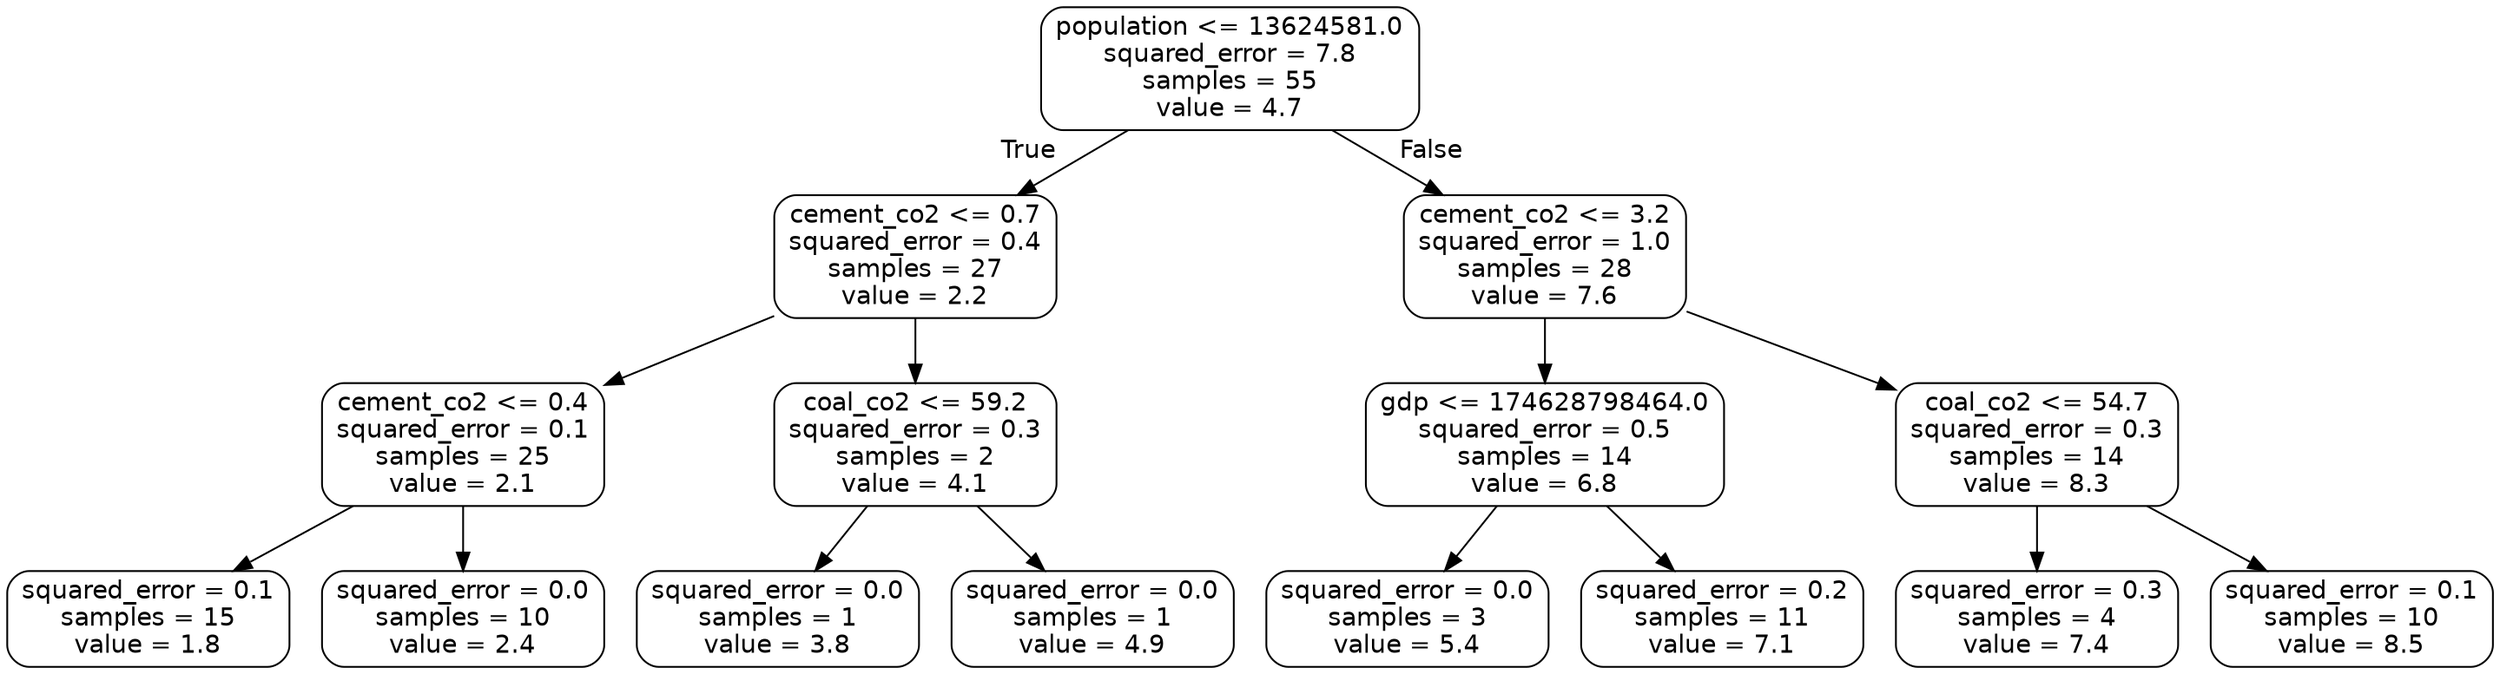 digraph Tree {
node [shape=box, style="rounded", color="black", fontname="helvetica"] ;
edge [fontname="helvetica"] ;
0 [label="population <= 13624581.0\nsquared_error = 7.8\nsamples = 55\nvalue = 4.7"] ;
1 [label="cement_co2 <= 0.7\nsquared_error = 0.4\nsamples = 27\nvalue = 2.2"] ;
0 -> 1 [labeldistance=2.5, labelangle=45, headlabel="True"] ;
2 [label="cement_co2 <= 0.4\nsquared_error = 0.1\nsamples = 25\nvalue = 2.1"] ;
1 -> 2 ;
3 [label="squared_error = 0.1\nsamples = 15\nvalue = 1.8"] ;
2 -> 3 ;
4 [label="squared_error = 0.0\nsamples = 10\nvalue = 2.4"] ;
2 -> 4 ;
5 [label="coal_co2 <= 59.2\nsquared_error = 0.3\nsamples = 2\nvalue = 4.1"] ;
1 -> 5 ;
6 [label="squared_error = 0.0\nsamples = 1\nvalue = 3.8"] ;
5 -> 6 ;
7 [label="squared_error = 0.0\nsamples = 1\nvalue = 4.9"] ;
5 -> 7 ;
8 [label="cement_co2 <= 3.2\nsquared_error = 1.0\nsamples = 28\nvalue = 7.6"] ;
0 -> 8 [labeldistance=2.5, labelangle=-45, headlabel="False"] ;
9 [label="gdp <= 174628798464.0\nsquared_error = 0.5\nsamples = 14\nvalue = 6.8"] ;
8 -> 9 ;
10 [label="squared_error = 0.0\nsamples = 3\nvalue = 5.4"] ;
9 -> 10 ;
11 [label="squared_error = 0.2\nsamples = 11\nvalue = 7.1"] ;
9 -> 11 ;
12 [label="coal_co2 <= 54.7\nsquared_error = 0.3\nsamples = 14\nvalue = 8.3"] ;
8 -> 12 ;
13 [label="squared_error = 0.3\nsamples = 4\nvalue = 7.4"] ;
12 -> 13 ;
14 [label="squared_error = 0.1\nsamples = 10\nvalue = 8.5"] ;
12 -> 14 ;
}